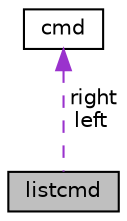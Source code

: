 digraph "listcmd"
{
  edge [fontname="Helvetica",fontsize="10",labelfontname="Helvetica",labelfontsize="10"];
  node [fontname="Helvetica",fontsize="10",shape=record];
  Node1 [label="listcmd",height=0.2,width=0.4,color="black", fillcolor="grey75", style="filled", fontcolor="black"];
  Node2 -> Node1 [dir="back",color="darkorchid3",fontsize="10",style="dashed",label=" right\nleft" ,fontname="Helvetica"];
  Node2 [label="cmd",height=0.2,width=0.4,color="black", fillcolor="white", style="filled",URL="$structcmd.html"];
}
